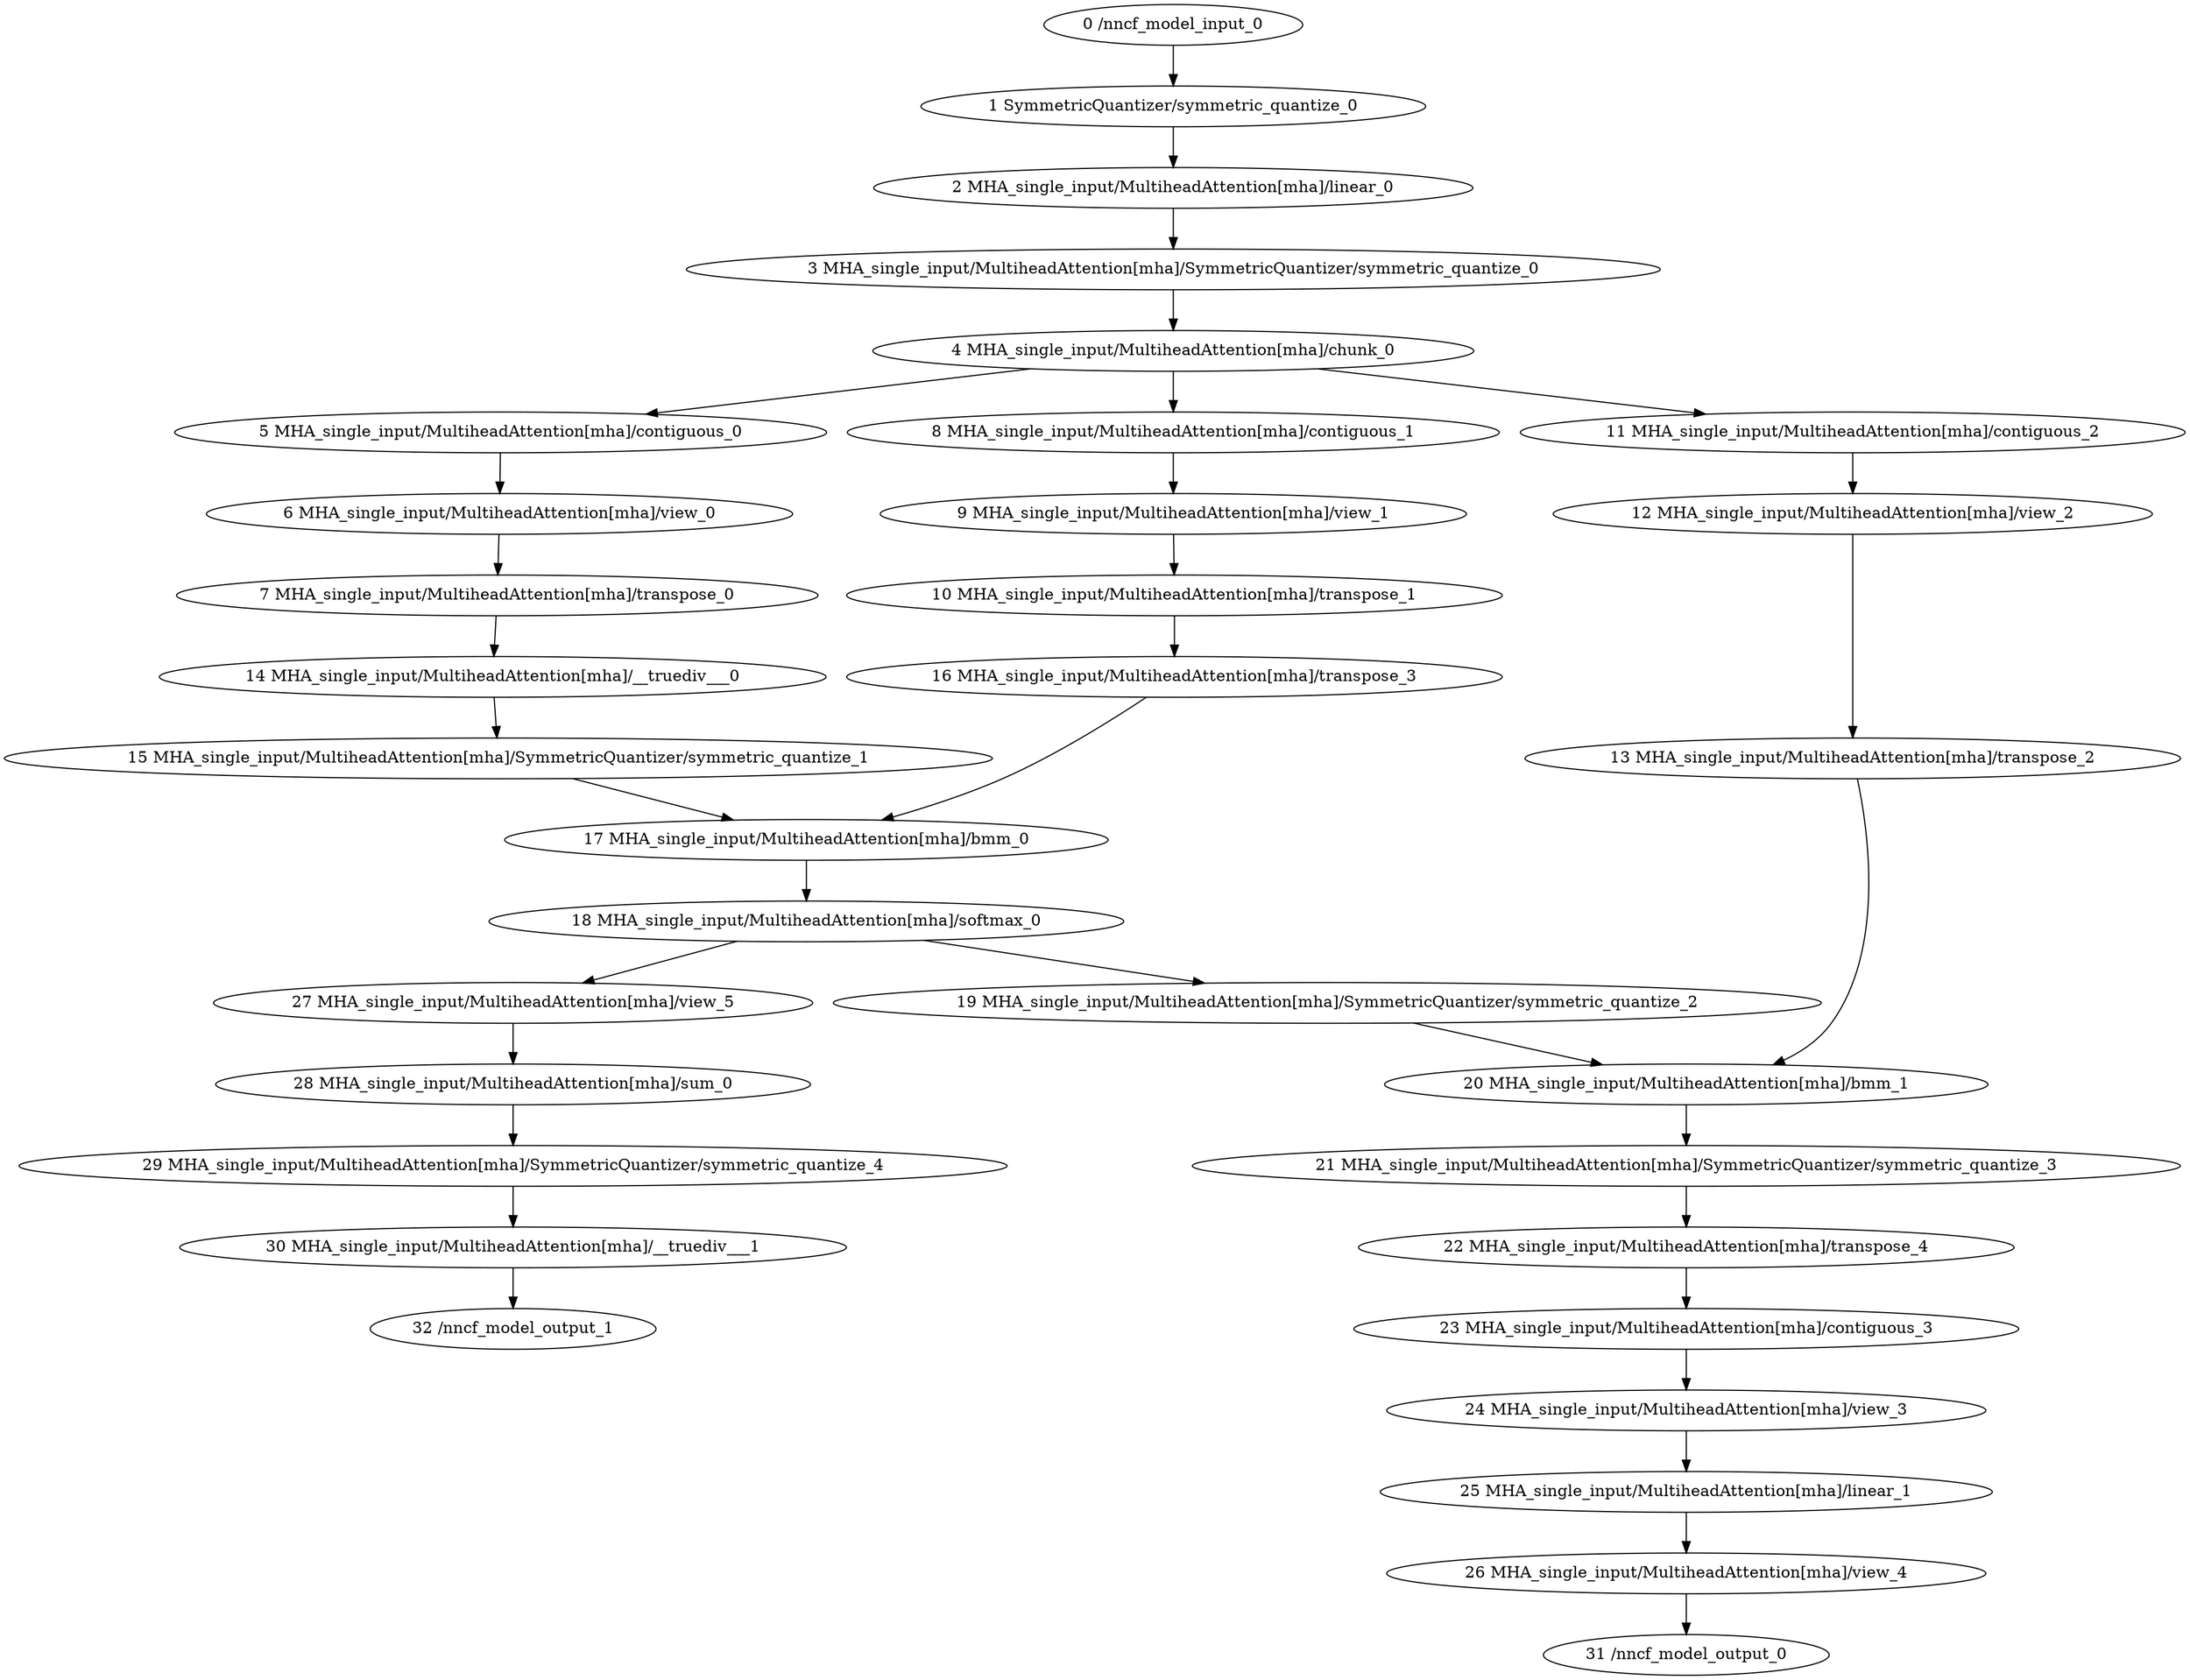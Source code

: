 strict digraph  {
"0 /nncf_model_input_0" [id=0, type=nncf_model_input];
"1 SymmetricQuantizer/symmetric_quantize_0" [id=1, type=symmetric_quantize];
"2 MHA_single_input/MultiheadAttention[mha]/linear_0" [id=2, type=linear];
"3 MHA_single_input/MultiheadAttention[mha]/SymmetricQuantizer/symmetric_quantize_0" [id=3, type=symmetric_quantize];
"4 MHA_single_input/MultiheadAttention[mha]/chunk_0" [id=4, type=chunk];
"5 MHA_single_input/MultiheadAttention[mha]/contiguous_0" [id=5, type=contiguous];
"6 MHA_single_input/MultiheadAttention[mha]/view_0" [id=6, type=view];
"7 MHA_single_input/MultiheadAttention[mha]/transpose_0" [id=7, type=transpose];
"8 MHA_single_input/MultiheadAttention[mha]/contiguous_1" [id=8, type=contiguous];
"9 MHA_single_input/MultiheadAttention[mha]/view_1" [id=9, type=view];
"10 MHA_single_input/MultiheadAttention[mha]/transpose_1" [id=10, type=transpose];
"11 MHA_single_input/MultiheadAttention[mha]/contiguous_2" [id=11, type=contiguous];
"12 MHA_single_input/MultiheadAttention[mha]/view_2" [id=12, type=view];
"13 MHA_single_input/MultiheadAttention[mha]/transpose_2" [id=13, type=transpose];
"14 MHA_single_input/MultiheadAttention[mha]/__truediv___0" [id=14, type=__truediv__];
"15 MHA_single_input/MultiheadAttention[mha]/SymmetricQuantizer/symmetric_quantize_1" [id=15, type=symmetric_quantize];
"16 MHA_single_input/MultiheadAttention[mha]/transpose_3" [id=16, type=transpose];
"17 MHA_single_input/MultiheadAttention[mha]/bmm_0" [id=17, type=bmm];
"18 MHA_single_input/MultiheadAttention[mha]/softmax_0" [id=18, type=softmax];
"19 MHA_single_input/MultiheadAttention[mha]/SymmetricQuantizer/symmetric_quantize_2" [id=19, type=symmetric_quantize];
"20 MHA_single_input/MultiheadAttention[mha]/bmm_1" [id=20, type=bmm];
"21 MHA_single_input/MultiheadAttention[mha]/SymmetricQuantizer/symmetric_quantize_3" [id=21, type=symmetric_quantize];
"22 MHA_single_input/MultiheadAttention[mha]/transpose_4" [id=22, type=transpose];
"23 MHA_single_input/MultiheadAttention[mha]/contiguous_3" [id=23, type=contiguous];
"24 MHA_single_input/MultiheadAttention[mha]/view_3" [id=24, type=view];
"25 MHA_single_input/MultiheadAttention[mha]/linear_1" [id=25, type=linear];
"26 MHA_single_input/MultiheadAttention[mha]/view_4" [id=26, type=view];
"27 MHA_single_input/MultiheadAttention[mha]/view_5" [id=27, type=view];
"28 MHA_single_input/MultiheadAttention[mha]/sum_0" [id=28, type=sum];
"29 MHA_single_input/MultiheadAttention[mha]/SymmetricQuantizer/symmetric_quantize_4" [id=29, type=symmetric_quantize];
"30 MHA_single_input/MultiheadAttention[mha]/__truediv___1" [id=30, type=__truediv__];
"31 /nncf_model_output_0" [id=31, type=nncf_model_output];
"32 /nncf_model_output_1" [id=32, type=nncf_model_output];
"0 /nncf_model_input_0" -> "1 SymmetricQuantizer/symmetric_quantize_0";
"1 SymmetricQuantizer/symmetric_quantize_0" -> "2 MHA_single_input/MultiheadAttention[mha]/linear_0";
"2 MHA_single_input/MultiheadAttention[mha]/linear_0" -> "3 MHA_single_input/MultiheadAttention[mha]/SymmetricQuantizer/symmetric_quantize_0";
"3 MHA_single_input/MultiheadAttention[mha]/SymmetricQuantizer/symmetric_quantize_0" -> "4 MHA_single_input/MultiheadAttention[mha]/chunk_0";
"4 MHA_single_input/MultiheadAttention[mha]/chunk_0" -> "5 MHA_single_input/MultiheadAttention[mha]/contiguous_0";
"4 MHA_single_input/MultiheadAttention[mha]/chunk_0" -> "8 MHA_single_input/MultiheadAttention[mha]/contiguous_1";
"4 MHA_single_input/MultiheadAttention[mha]/chunk_0" -> "11 MHA_single_input/MultiheadAttention[mha]/contiguous_2";
"5 MHA_single_input/MultiheadAttention[mha]/contiguous_0" -> "6 MHA_single_input/MultiheadAttention[mha]/view_0";
"6 MHA_single_input/MultiheadAttention[mha]/view_0" -> "7 MHA_single_input/MultiheadAttention[mha]/transpose_0";
"7 MHA_single_input/MultiheadAttention[mha]/transpose_0" -> "14 MHA_single_input/MultiheadAttention[mha]/__truediv___0";
"8 MHA_single_input/MultiheadAttention[mha]/contiguous_1" -> "9 MHA_single_input/MultiheadAttention[mha]/view_1";
"9 MHA_single_input/MultiheadAttention[mha]/view_1" -> "10 MHA_single_input/MultiheadAttention[mha]/transpose_1";
"10 MHA_single_input/MultiheadAttention[mha]/transpose_1" -> "16 MHA_single_input/MultiheadAttention[mha]/transpose_3";
"11 MHA_single_input/MultiheadAttention[mha]/contiguous_2" -> "12 MHA_single_input/MultiheadAttention[mha]/view_2";
"12 MHA_single_input/MultiheadAttention[mha]/view_2" -> "13 MHA_single_input/MultiheadAttention[mha]/transpose_2";
"13 MHA_single_input/MultiheadAttention[mha]/transpose_2" -> "20 MHA_single_input/MultiheadAttention[mha]/bmm_1";
"14 MHA_single_input/MultiheadAttention[mha]/__truediv___0" -> "15 MHA_single_input/MultiheadAttention[mha]/SymmetricQuantizer/symmetric_quantize_1";
"15 MHA_single_input/MultiheadAttention[mha]/SymmetricQuantizer/symmetric_quantize_1" -> "17 MHA_single_input/MultiheadAttention[mha]/bmm_0";
"16 MHA_single_input/MultiheadAttention[mha]/transpose_3" -> "17 MHA_single_input/MultiheadAttention[mha]/bmm_0";
"17 MHA_single_input/MultiheadAttention[mha]/bmm_0" -> "18 MHA_single_input/MultiheadAttention[mha]/softmax_0";
"18 MHA_single_input/MultiheadAttention[mha]/softmax_0" -> "19 MHA_single_input/MultiheadAttention[mha]/SymmetricQuantizer/symmetric_quantize_2";
"18 MHA_single_input/MultiheadAttention[mha]/softmax_0" -> "27 MHA_single_input/MultiheadAttention[mha]/view_5";
"19 MHA_single_input/MultiheadAttention[mha]/SymmetricQuantizer/symmetric_quantize_2" -> "20 MHA_single_input/MultiheadAttention[mha]/bmm_1";
"20 MHA_single_input/MultiheadAttention[mha]/bmm_1" -> "21 MHA_single_input/MultiheadAttention[mha]/SymmetricQuantizer/symmetric_quantize_3";
"21 MHA_single_input/MultiheadAttention[mha]/SymmetricQuantizer/symmetric_quantize_3" -> "22 MHA_single_input/MultiheadAttention[mha]/transpose_4";
"22 MHA_single_input/MultiheadAttention[mha]/transpose_4" -> "23 MHA_single_input/MultiheadAttention[mha]/contiguous_3";
"23 MHA_single_input/MultiheadAttention[mha]/contiguous_3" -> "24 MHA_single_input/MultiheadAttention[mha]/view_3";
"24 MHA_single_input/MultiheadAttention[mha]/view_3" -> "25 MHA_single_input/MultiheadAttention[mha]/linear_1";
"25 MHA_single_input/MultiheadAttention[mha]/linear_1" -> "26 MHA_single_input/MultiheadAttention[mha]/view_4";
"26 MHA_single_input/MultiheadAttention[mha]/view_4" -> "31 /nncf_model_output_0";
"27 MHA_single_input/MultiheadAttention[mha]/view_5" -> "28 MHA_single_input/MultiheadAttention[mha]/sum_0";
"28 MHA_single_input/MultiheadAttention[mha]/sum_0" -> "29 MHA_single_input/MultiheadAttention[mha]/SymmetricQuantizer/symmetric_quantize_4";
"29 MHA_single_input/MultiheadAttention[mha]/SymmetricQuantizer/symmetric_quantize_4" -> "30 MHA_single_input/MultiheadAttention[mha]/__truediv___1";
"30 MHA_single_input/MultiheadAttention[mha]/__truediv___1" -> "32 /nncf_model_output_1";
}
